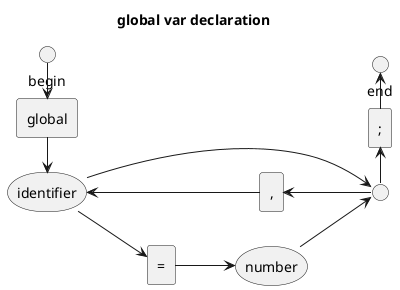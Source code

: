 @startuml
left to right direction
title global var declaration

circle "begin" as BEGIN
circle "end" as END
rectangle global
rectangle "," as comma
rectangle "=" as equal
rectangle ";" as semicolon
storage number
storage identifier
circle " " as join

BEGIN->global
global->identifier
identifier-->join
semicolon<-join
END<-semicolon
identifier-->equal
equal-->number
number-->join
comma<--join
identifier<--comma
@enduml
